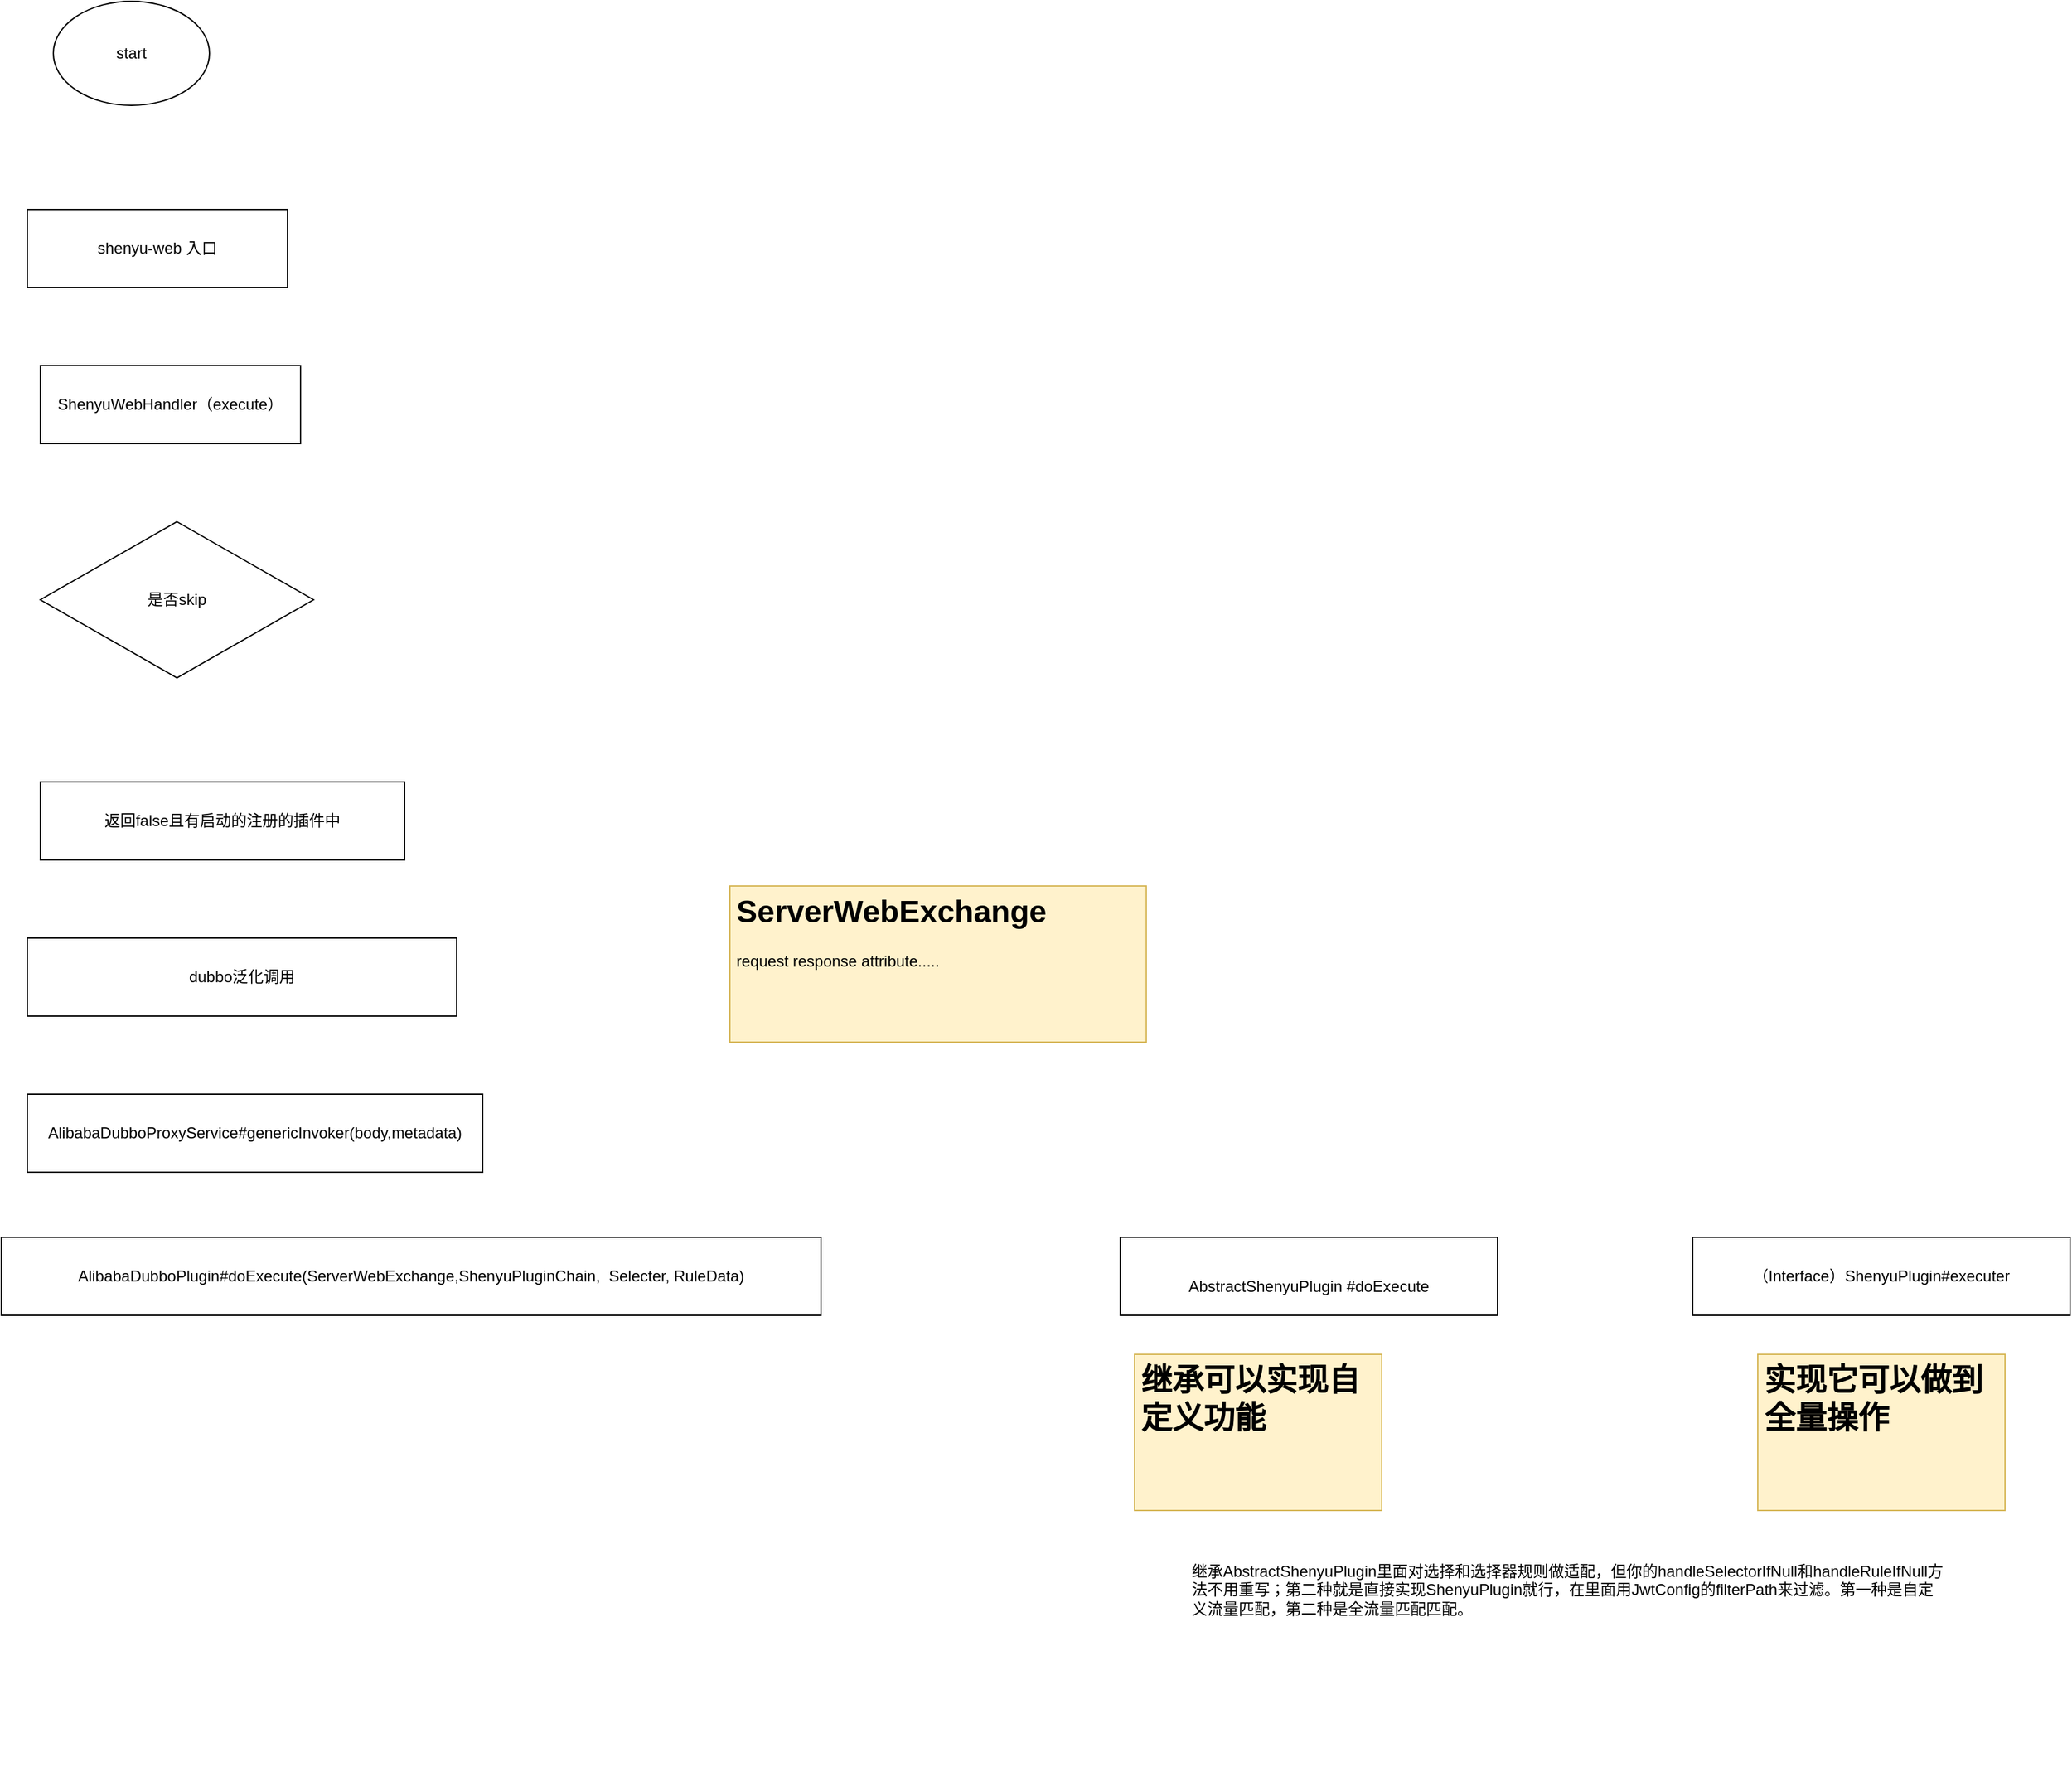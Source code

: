 <mxfile version="14.6.12" type="github">
  <diagram id="KAi75ffr3LW3WgSYukdx" name="Page-1">
    <mxGraphModel dx="1038" dy="548" grid="1" gridSize="10" guides="1" tooltips="1" connect="1" arrows="1" fold="1" page="1" pageScale="1" pageWidth="827" pageHeight="1169" math="0" shadow="0">
      <root>
        <mxCell id="0" />
        <mxCell id="1" parent="0" />
        <mxCell id="FDsz7og_MnK8PUFmMtjH-1" value="start" style="ellipse;whiteSpace=wrap;html=1;" vertex="1" parent="1">
          <mxGeometry x="220" y="80" width="120" height="80" as="geometry" />
        </mxCell>
        <mxCell id="FDsz7og_MnK8PUFmMtjH-2" value="shenyu-web 入口" style="rounded=0;whiteSpace=wrap;html=1;" vertex="1" parent="1">
          <mxGeometry x="200" y="240" width="200" height="60" as="geometry" />
        </mxCell>
        <mxCell id="FDsz7og_MnK8PUFmMtjH-3" value="ShenyuWebHandler（execute）" style="rounded=0;whiteSpace=wrap;html=1;" vertex="1" parent="1">
          <mxGeometry x="210" y="360" width="200" height="60" as="geometry" />
        </mxCell>
        <mxCell id="FDsz7og_MnK8PUFmMtjH-4" value="是否skip" style="rhombus;whiteSpace=wrap;html=1;" vertex="1" parent="1">
          <mxGeometry x="210" y="480" width="210" height="120" as="geometry" />
        </mxCell>
        <mxCell id="FDsz7og_MnK8PUFmMtjH-5" value="返回false且有启动的注册的插件中" style="rounded=0;whiteSpace=wrap;html=1;" vertex="1" parent="1">
          <mxGeometry x="210" y="680" width="280" height="60" as="geometry" />
        </mxCell>
        <mxCell id="FDsz7og_MnK8PUFmMtjH-6" value="dubbo泛化调用" style="rounded=0;whiteSpace=wrap;html=1;" vertex="1" parent="1">
          <mxGeometry x="200" y="800" width="330" height="60" as="geometry" />
        </mxCell>
        <mxCell id="FDsz7og_MnK8PUFmMtjH-7" value="AlibabaDubboProxyService#genericInvoker(body,metadata)" style="rounded=0;whiteSpace=wrap;html=1;" vertex="1" parent="1">
          <mxGeometry x="200" y="920" width="350" height="60" as="geometry" />
        </mxCell>
        <mxCell id="FDsz7og_MnK8PUFmMtjH-8" value="AlibabaDubboPlugin#doExecute(ServerWebExchange,ShenyuPluginChain,&amp;nbsp; Selecter, RuleData)" style="rounded=0;whiteSpace=wrap;html=1;" vertex="1" parent="1">
          <mxGeometry x="180" y="1030" width="630" height="60" as="geometry" />
        </mxCell>
        <mxCell id="FDsz7og_MnK8PUFmMtjH-9" value="&lt;h1&gt;ServerWebExchange&lt;/h1&gt;&lt;div&gt;request response attribute.....&lt;/div&gt;" style="text;html=1;strokeColor=#d6b656;fillColor=#fff2cc;spacing=5;spacingTop=-20;whiteSpace=wrap;overflow=hidden;rounded=0;" vertex="1" parent="1">
          <mxGeometry x="740" y="760" width="320" height="120" as="geometry" />
        </mxCell>
        <mxCell id="FDsz7og_MnK8PUFmMtjH-10" value="&lt;br&gt;AbstractShenyuPlugin #doExecute" style="rounded=0;whiteSpace=wrap;html=1;" vertex="1" parent="1">
          <mxGeometry x="1040" y="1030" width="290" height="60" as="geometry" />
        </mxCell>
        <mxCell id="FDsz7og_MnK8PUFmMtjH-11" value="（Interface）ShenyuPlugin#executer" style="rounded=0;whiteSpace=wrap;html=1;" vertex="1" parent="1">
          <mxGeometry x="1480" y="1030" width="290" height="60" as="geometry" />
        </mxCell>
        <mxCell id="FDsz7og_MnK8PUFmMtjH-12" value="&lt;h1&gt;继承可以实现自定义功能&lt;/h1&gt;" style="text;html=1;strokeColor=#d6b656;fillColor=#fff2cc;spacing=5;spacingTop=-20;whiteSpace=wrap;overflow=hidden;rounded=0;" vertex="1" parent="1">
          <mxGeometry x="1051" y="1120" width="190" height="120" as="geometry" />
        </mxCell>
        <mxCell id="FDsz7og_MnK8PUFmMtjH-13" value="&lt;h1&gt;实现它可以做到全量操作&lt;/h1&gt;" style="text;html=1;strokeColor=#d6b656;fillColor=#fff2cc;spacing=5;spacingTop=-20;whiteSpace=wrap;overflow=hidden;rounded=0;" vertex="1" parent="1">
          <mxGeometry x="1530" y="1120" width="190" height="120" as="geometry" />
        </mxCell>
        <mxCell id="FDsz7og_MnK8PUFmMtjH-14" value="继承AbstractShenyuPlugin里面对选择和选择器规则做适配，但你的handleSelectorIfNull和handleRuleIfNull方法不用重写；第二种就是直接实现ShenyuPlugin就行，在里面用JwtConfig的filterPath来过滤。第一种是自定义流量匹配，第二种是全流量匹配匹配。" style="text;html=1;strokeColor=none;fillColor=none;spacing=5;spacingTop=-20;whiteSpace=wrap;overflow=hidden;rounded=0;" vertex="1" parent="1">
          <mxGeometry x="1090" y="1290" width="590" height="150" as="geometry" />
        </mxCell>
      </root>
    </mxGraphModel>
  </diagram>
</mxfile>
